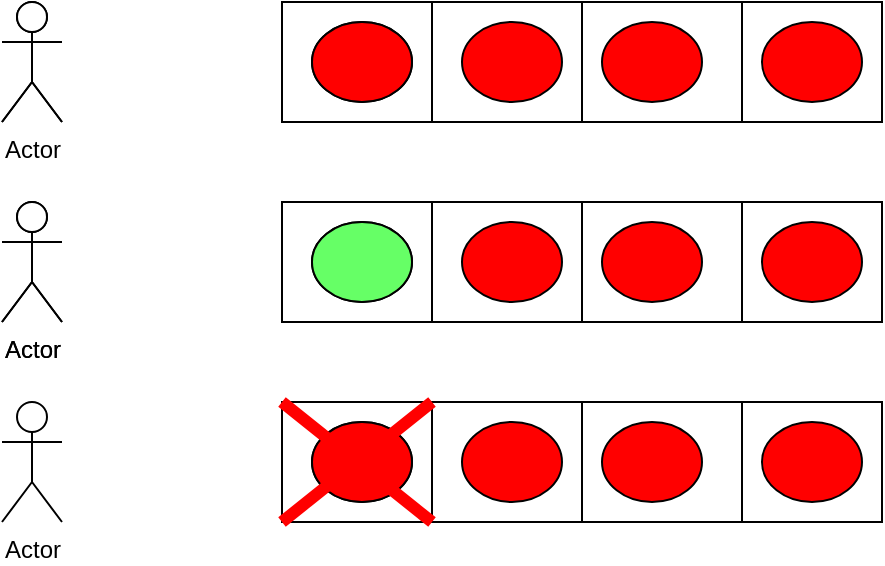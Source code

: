 <mxfile version="14.4.2" type="device"><diagram id="4rcS-MQVCASyojLaSPTK" name="Page-1"><mxGraphModel dx="1086" dy="539" grid="1" gridSize="10" guides="1" tooltips="1" connect="1" arrows="1" fold="1" page="1" pageScale="1" pageWidth="850" pageHeight="1100" math="0" shadow="0"><root><mxCell id="0"/><mxCell id="1" parent="0"/><mxCell id="JPXrCHJd9vRR7fG48rSe-1" value="" style="rounded=0;whiteSpace=wrap;html=1;" vertex="1" parent="1"><mxGeometry x="360" y="80" width="300" height="60" as="geometry"/></mxCell><mxCell id="JPXrCHJd9vRR7fG48rSe-2" value="" style="endArrow=none;html=1;entryX=0.25;entryY=0;entryDx=0;entryDy=0;exitX=0.25;exitY=1;exitDx=0;exitDy=0;" edge="1" parent="1" source="JPXrCHJd9vRR7fG48rSe-1" target="JPXrCHJd9vRR7fG48rSe-1"><mxGeometry width="50" height="50" relative="1" as="geometry"><mxPoint x="400" y="380" as="sourcePoint"/><mxPoint x="450" y="330" as="targetPoint"/></mxGeometry></mxCell><mxCell id="JPXrCHJd9vRR7fG48rSe-3" value="" style="endArrow=none;html=1;entryX=0.25;entryY=0;entryDx=0;entryDy=0;exitX=0.25;exitY=1;exitDx=0;exitDy=0;" edge="1" parent="1"><mxGeometry width="50" height="50" relative="1" as="geometry"><mxPoint x="435" y="140" as="sourcePoint"/><mxPoint x="435" y="80" as="targetPoint"/><Array as="points"><mxPoint x="435" y="110"/></Array></mxGeometry></mxCell><mxCell id="JPXrCHJd9vRR7fG48rSe-4" value="" style="endArrow=none;html=1;entryX=0.25;entryY=0;entryDx=0;entryDy=0;exitX=0.25;exitY=1;exitDx=0;exitDy=0;" edge="1" parent="1"><mxGeometry width="50" height="50" relative="1" as="geometry"><mxPoint x="435" y="140" as="sourcePoint"/><mxPoint x="435" y="80" as="targetPoint"/><Array as="points"><mxPoint x="435" y="110"/></Array></mxGeometry></mxCell><mxCell id="JPXrCHJd9vRR7fG48rSe-5" value="" style="endArrow=none;html=1;entryX=0.5;entryY=0;entryDx=0;entryDy=0;exitX=0.5;exitY=1;exitDx=0;exitDy=0;" edge="1" parent="1" source="JPXrCHJd9vRR7fG48rSe-1" target="JPXrCHJd9vRR7fG48rSe-1"><mxGeometry width="50" height="50" relative="1" as="geometry"><mxPoint x="445" y="150" as="sourcePoint"/><mxPoint x="445" y="90" as="targetPoint"/><Array as="points"/></mxGeometry></mxCell><mxCell id="JPXrCHJd9vRR7fG48rSe-6" value="" style="endArrow=none;html=1;entryX=0.5;entryY=0;entryDx=0;entryDy=0;exitX=0.5;exitY=1;exitDx=0;exitDy=0;" edge="1" parent="1"><mxGeometry width="50" height="50" relative="1" as="geometry"><mxPoint x="510" y="140" as="sourcePoint"/><mxPoint x="510" y="80" as="targetPoint"/><Array as="points"/></mxGeometry></mxCell><mxCell id="JPXrCHJd9vRR7fG48rSe-7" value="" style="endArrow=none;html=1;entryX=0.5;entryY=0;entryDx=0;entryDy=0;exitX=0.5;exitY=1;exitDx=0;exitDy=0;" edge="1" parent="1"><mxGeometry width="50" height="50" relative="1" as="geometry"><mxPoint x="590" y="140" as="sourcePoint"/><mxPoint x="590" y="80" as="targetPoint"/><Array as="points"/></mxGeometry></mxCell><mxCell id="JPXrCHJd9vRR7fG48rSe-8" value="Actor" style="shape=umlActor;verticalLabelPosition=bottom;verticalAlign=top;html=1;outlineConnect=0;" vertex="1" parent="1"><mxGeometry x="220" y="80" width="30" height="60" as="geometry"/></mxCell><mxCell id="JPXrCHJd9vRR7fG48rSe-9" value="" style="ellipse;whiteSpace=wrap;html=1;fillColor=#FF0000;" vertex="1" parent="1"><mxGeometry x="375" y="90" width="50" height="40" as="geometry"/></mxCell><mxCell id="JPXrCHJd9vRR7fG48rSe-10" value="" style="ellipse;whiteSpace=wrap;html=1;fillColor=#FF0000;" vertex="1" parent="1"><mxGeometry x="375" y="90" width="50" height="40" as="geometry"/></mxCell><mxCell id="JPXrCHJd9vRR7fG48rSe-11" value="" style="ellipse;whiteSpace=wrap;html=1;fillColor=#FF0000;" vertex="1" parent="1"><mxGeometry x="450" y="90" width="50" height="40" as="geometry"/></mxCell><mxCell id="JPXrCHJd9vRR7fG48rSe-12" value="" style="ellipse;whiteSpace=wrap;html=1;fillColor=#FF0000;" vertex="1" parent="1"><mxGeometry x="520" y="90" width="50" height="40" as="geometry"/></mxCell><mxCell id="JPXrCHJd9vRR7fG48rSe-13" value="" style="ellipse;whiteSpace=wrap;html=1;fillColor=#FF0000;" vertex="1" parent="1"><mxGeometry x="600" y="90" width="50" height="40" as="geometry"/></mxCell><mxCell id="JPXrCHJd9vRR7fG48rSe-14" value="" style="rounded=0;whiteSpace=wrap;html=1;" vertex="1" parent="1"><mxGeometry x="360" y="80" width="300" height="60" as="geometry"/></mxCell><mxCell id="JPXrCHJd9vRR7fG48rSe-15" value="" style="endArrow=none;html=1;entryX=0.25;entryY=0;entryDx=0;entryDy=0;exitX=0.25;exitY=1;exitDx=0;exitDy=0;" edge="1" parent="1" source="JPXrCHJd9vRR7fG48rSe-14" target="JPXrCHJd9vRR7fG48rSe-14"><mxGeometry width="50" height="50" relative="1" as="geometry"><mxPoint x="400" y="380" as="sourcePoint"/><mxPoint x="450" y="330" as="targetPoint"/></mxGeometry></mxCell><mxCell id="JPXrCHJd9vRR7fG48rSe-16" value="" style="endArrow=none;html=1;entryX=0.25;entryY=0;entryDx=0;entryDy=0;exitX=0.25;exitY=1;exitDx=0;exitDy=0;" edge="1" parent="1"><mxGeometry width="50" height="50" relative="1" as="geometry"><mxPoint x="435" y="140" as="sourcePoint"/><mxPoint x="435" y="80" as="targetPoint"/><Array as="points"><mxPoint x="435" y="110"/></Array></mxGeometry></mxCell><mxCell id="JPXrCHJd9vRR7fG48rSe-17" value="" style="endArrow=none;html=1;entryX=0.25;entryY=0;entryDx=0;entryDy=0;exitX=0.25;exitY=1;exitDx=0;exitDy=0;" edge="1" parent="1"><mxGeometry width="50" height="50" relative="1" as="geometry"><mxPoint x="435" y="140" as="sourcePoint"/><mxPoint x="435" y="80" as="targetPoint"/><Array as="points"><mxPoint x="435" y="110"/></Array></mxGeometry></mxCell><mxCell id="JPXrCHJd9vRR7fG48rSe-18" value="" style="endArrow=none;html=1;entryX=0.5;entryY=0;entryDx=0;entryDy=0;exitX=0.5;exitY=1;exitDx=0;exitDy=0;" edge="1" parent="1" source="JPXrCHJd9vRR7fG48rSe-14" target="JPXrCHJd9vRR7fG48rSe-14"><mxGeometry width="50" height="50" relative="1" as="geometry"><mxPoint x="445" y="150" as="sourcePoint"/><mxPoint x="445" y="90" as="targetPoint"/><Array as="points"/></mxGeometry></mxCell><mxCell id="JPXrCHJd9vRR7fG48rSe-19" value="" style="endArrow=none;html=1;entryX=0.5;entryY=0;entryDx=0;entryDy=0;exitX=0.5;exitY=1;exitDx=0;exitDy=0;" edge="1" parent="1"><mxGeometry width="50" height="50" relative="1" as="geometry"><mxPoint x="510" y="140" as="sourcePoint"/><mxPoint x="510" y="80" as="targetPoint"/><Array as="points"/></mxGeometry></mxCell><mxCell id="JPXrCHJd9vRR7fG48rSe-20" value="" style="endArrow=none;html=1;entryX=0.5;entryY=0;entryDx=0;entryDy=0;exitX=0.5;exitY=1;exitDx=0;exitDy=0;" edge="1" parent="1"><mxGeometry width="50" height="50" relative="1" as="geometry"><mxPoint x="590" y="140" as="sourcePoint"/><mxPoint x="590" y="80" as="targetPoint"/><Array as="points"/></mxGeometry></mxCell><mxCell id="JPXrCHJd9vRR7fG48rSe-21" value="" style="shape=umlActor;verticalLabelPosition=bottom;verticalAlign=top;html=1;outlineConnect=0;" vertex="1" parent="1"><mxGeometry x="220" y="80" width="30" height="60" as="geometry"/></mxCell><mxCell id="JPXrCHJd9vRR7fG48rSe-22" value="" style="ellipse;whiteSpace=wrap;html=1;fillColor=#FF0000;" vertex="1" parent="1"><mxGeometry x="375" y="90" width="50" height="40" as="geometry"/></mxCell><mxCell id="JPXrCHJd9vRR7fG48rSe-23" value="" style="ellipse;whiteSpace=wrap;html=1;fillColor=#FF0000;" vertex="1" parent="1"><mxGeometry x="375" y="90" width="50" height="40" as="geometry"/></mxCell><mxCell id="JPXrCHJd9vRR7fG48rSe-24" value="" style="ellipse;whiteSpace=wrap;html=1;fillColor=#FF0000;" vertex="1" parent="1"><mxGeometry x="450" y="90" width="50" height="40" as="geometry"/></mxCell><mxCell id="JPXrCHJd9vRR7fG48rSe-25" value="" style="ellipse;whiteSpace=wrap;html=1;fillColor=#FF0000;" vertex="1" parent="1"><mxGeometry x="520" y="90" width="50" height="40" as="geometry"/></mxCell><mxCell id="JPXrCHJd9vRR7fG48rSe-26" value="" style="ellipse;whiteSpace=wrap;html=1;fillColor=#FF0000;" vertex="1" parent="1"><mxGeometry x="600" y="90" width="50" height="40" as="geometry"/></mxCell><mxCell id="JPXrCHJd9vRR7fG48rSe-27" value="" style="rounded=0;whiteSpace=wrap;html=1;" vertex="1" parent="1"><mxGeometry x="360" y="180" width="300" height="60" as="geometry"/></mxCell><mxCell id="JPXrCHJd9vRR7fG48rSe-28" value="" style="endArrow=none;html=1;entryX=0.25;entryY=0;entryDx=0;entryDy=0;exitX=0.25;exitY=1;exitDx=0;exitDy=0;" edge="1" parent="1" source="JPXrCHJd9vRR7fG48rSe-27" target="JPXrCHJd9vRR7fG48rSe-27"><mxGeometry width="50" height="50" relative="1" as="geometry"><mxPoint x="400" y="480" as="sourcePoint"/><mxPoint x="450" y="430" as="targetPoint"/></mxGeometry></mxCell><mxCell id="JPXrCHJd9vRR7fG48rSe-29" value="" style="endArrow=none;html=1;entryX=0.25;entryY=0;entryDx=0;entryDy=0;exitX=0.25;exitY=1;exitDx=0;exitDy=0;" edge="1" parent="1"><mxGeometry width="50" height="50" relative="1" as="geometry"><mxPoint x="435" y="240" as="sourcePoint"/><mxPoint x="435" y="180" as="targetPoint"/><Array as="points"><mxPoint x="435" y="210"/></Array></mxGeometry></mxCell><mxCell id="JPXrCHJd9vRR7fG48rSe-30" value="" style="endArrow=none;html=1;entryX=0.25;entryY=0;entryDx=0;entryDy=0;exitX=0.25;exitY=1;exitDx=0;exitDy=0;" edge="1" parent="1"><mxGeometry width="50" height="50" relative="1" as="geometry"><mxPoint x="435" y="240" as="sourcePoint"/><mxPoint x="435" y="180" as="targetPoint"/><Array as="points"><mxPoint x="435" y="210"/></Array></mxGeometry></mxCell><mxCell id="JPXrCHJd9vRR7fG48rSe-31" value="" style="endArrow=none;html=1;entryX=0.5;entryY=0;entryDx=0;entryDy=0;exitX=0.5;exitY=1;exitDx=0;exitDy=0;" edge="1" parent="1" source="JPXrCHJd9vRR7fG48rSe-27" target="JPXrCHJd9vRR7fG48rSe-27"><mxGeometry width="50" height="50" relative="1" as="geometry"><mxPoint x="445" y="250" as="sourcePoint"/><mxPoint x="445" y="190" as="targetPoint"/><Array as="points"/></mxGeometry></mxCell><mxCell id="JPXrCHJd9vRR7fG48rSe-32" value="" style="endArrow=none;html=1;entryX=0.5;entryY=0;entryDx=0;entryDy=0;exitX=0.5;exitY=1;exitDx=0;exitDy=0;" edge="1" parent="1"><mxGeometry width="50" height="50" relative="1" as="geometry"><mxPoint x="510" y="240" as="sourcePoint"/><mxPoint x="510" y="180" as="targetPoint"/><Array as="points"/></mxGeometry></mxCell><mxCell id="JPXrCHJd9vRR7fG48rSe-33" value="" style="endArrow=none;html=1;entryX=0.5;entryY=0;entryDx=0;entryDy=0;exitX=0.5;exitY=1;exitDx=0;exitDy=0;" edge="1" parent="1"><mxGeometry width="50" height="50" relative="1" as="geometry"><mxPoint x="590" y="240" as="sourcePoint"/><mxPoint x="590" y="180" as="targetPoint"/><Array as="points"/></mxGeometry></mxCell><mxCell id="JPXrCHJd9vRR7fG48rSe-34" value="Actor" style="shape=umlActor;verticalLabelPosition=bottom;verticalAlign=top;html=1;outlineConnect=0;" vertex="1" parent="1"><mxGeometry x="220" y="180" width="30" height="60" as="geometry"/></mxCell><mxCell id="JPXrCHJd9vRR7fG48rSe-35" value="" style="ellipse;whiteSpace=wrap;html=1;fillColor=#FF0000;" vertex="1" parent="1"><mxGeometry x="375" y="190" width="50" height="40" as="geometry"/></mxCell><mxCell id="JPXrCHJd9vRR7fG48rSe-36" value="" style="ellipse;whiteSpace=wrap;html=1;fillColor=#FF0000;" vertex="1" parent="1"><mxGeometry x="375" y="190" width="50" height="40" as="geometry"/></mxCell><mxCell id="JPXrCHJd9vRR7fG48rSe-37" value="" style="ellipse;whiteSpace=wrap;html=1;fillColor=#FF0000;" vertex="1" parent="1"><mxGeometry x="450" y="190" width="50" height="40" as="geometry"/></mxCell><mxCell id="JPXrCHJd9vRR7fG48rSe-38" value="" style="ellipse;whiteSpace=wrap;html=1;fillColor=#FF0000;" vertex="1" parent="1"><mxGeometry x="520" y="190" width="50" height="40" as="geometry"/></mxCell><mxCell id="JPXrCHJd9vRR7fG48rSe-39" value="" style="ellipse;whiteSpace=wrap;html=1;fillColor=#FF0000;" vertex="1" parent="1"><mxGeometry x="600" y="190" width="50" height="40" as="geometry"/></mxCell><mxCell id="JPXrCHJd9vRR7fG48rSe-53" value="" style="rounded=0;whiteSpace=wrap;html=1;" vertex="1" parent="1"><mxGeometry x="360" y="180" width="300" height="60" as="geometry"/></mxCell><mxCell id="JPXrCHJd9vRR7fG48rSe-54" value="" style="endArrow=none;html=1;entryX=0.25;entryY=0;entryDx=0;entryDy=0;exitX=0.25;exitY=1;exitDx=0;exitDy=0;" edge="1" parent="1" source="JPXrCHJd9vRR7fG48rSe-53" target="JPXrCHJd9vRR7fG48rSe-53"><mxGeometry width="50" height="50" relative="1" as="geometry"><mxPoint x="400" y="480" as="sourcePoint"/><mxPoint x="450" y="430" as="targetPoint"/></mxGeometry></mxCell><mxCell id="JPXrCHJd9vRR7fG48rSe-55" value="" style="endArrow=none;html=1;entryX=0.25;entryY=0;entryDx=0;entryDy=0;exitX=0.25;exitY=1;exitDx=0;exitDy=0;" edge="1" parent="1"><mxGeometry width="50" height="50" relative="1" as="geometry"><mxPoint x="435" y="240" as="sourcePoint"/><mxPoint x="435" y="180" as="targetPoint"/><Array as="points"><mxPoint x="435" y="210"/></Array></mxGeometry></mxCell><mxCell id="JPXrCHJd9vRR7fG48rSe-56" value="" style="endArrow=none;html=1;entryX=0.25;entryY=0;entryDx=0;entryDy=0;exitX=0.25;exitY=1;exitDx=0;exitDy=0;" edge="1" parent="1"><mxGeometry width="50" height="50" relative="1" as="geometry"><mxPoint x="435" y="240" as="sourcePoint"/><mxPoint x="435" y="180" as="targetPoint"/><Array as="points"><mxPoint x="435" y="210"/></Array></mxGeometry></mxCell><mxCell id="JPXrCHJd9vRR7fG48rSe-57" value="" style="endArrow=none;html=1;entryX=0.5;entryY=0;entryDx=0;entryDy=0;exitX=0.5;exitY=1;exitDx=0;exitDy=0;" edge="1" parent="1" source="JPXrCHJd9vRR7fG48rSe-53" target="JPXrCHJd9vRR7fG48rSe-53"><mxGeometry width="50" height="50" relative="1" as="geometry"><mxPoint x="445" y="250" as="sourcePoint"/><mxPoint x="445" y="190" as="targetPoint"/><Array as="points"/></mxGeometry></mxCell><mxCell id="JPXrCHJd9vRR7fG48rSe-58" value="" style="endArrow=none;html=1;entryX=0.5;entryY=0;entryDx=0;entryDy=0;exitX=0.5;exitY=1;exitDx=0;exitDy=0;" edge="1" parent="1"><mxGeometry width="50" height="50" relative="1" as="geometry"><mxPoint x="510" y="240" as="sourcePoint"/><mxPoint x="510" y="180" as="targetPoint"/><Array as="points"/></mxGeometry></mxCell><mxCell id="JPXrCHJd9vRR7fG48rSe-59" value="" style="endArrow=none;html=1;entryX=0.5;entryY=0;entryDx=0;entryDy=0;exitX=0.5;exitY=1;exitDx=0;exitDy=0;" edge="1" parent="1"><mxGeometry width="50" height="50" relative="1" as="geometry"><mxPoint x="590" y="240" as="sourcePoint"/><mxPoint x="590" y="180" as="targetPoint"/><Array as="points"/></mxGeometry></mxCell><mxCell id="JPXrCHJd9vRR7fG48rSe-60" value="Actor" style="shape=umlActor;verticalLabelPosition=bottom;verticalAlign=top;html=1;outlineConnect=0;" vertex="1" parent="1"><mxGeometry x="220" y="180" width="30" height="60" as="geometry"/></mxCell><mxCell id="JPXrCHJd9vRR7fG48rSe-61" value="" style="ellipse;whiteSpace=wrap;html=1;fillColor=#FF0000;" vertex="1" parent="1"><mxGeometry x="375" y="190" width="50" height="40" as="geometry"/></mxCell><mxCell id="JPXrCHJd9vRR7fG48rSe-62" value="" style="ellipse;whiteSpace=wrap;html=1;fillColor=#66FF66;" vertex="1" parent="1"><mxGeometry x="375" y="190" width="50" height="40" as="geometry"/></mxCell><mxCell id="JPXrCHJd9vRR7fG48rSe-63" value="" style="ellipse;whiteSpace=wrap;html=1;fillColor=#FF0000;" vertex="1" parent="1"><mxGeometry x="450" y="190" width="50" height="40" as="geometry"/></mxCell><mxCell id="JPXrCHJd9vRR7fG48rSe-64" value="" style="ellipse;whiteSpace=wrap;html=1;fillColor=#FF0000;" vertex="1" parent="1"><mxGeometry x="520" y="190" width="50" height="40" as="geometry"/></mxCell><mxCell id="JPXrCHJd9vRR7fG48rSe-65" value="" style="ellipse;whiteSpace=wrap;html=1;fillColor=#FF0000;" vertex="1" parent="1"><mxGeometry x="600" y="190" width="50" height="40" as="geometry"/></mxCell><mxCell id="JPXrCHJd9vRR7fG48rSe-66" value="" style="rounded=0;whiteSpace=wrap;html=1;" vertex="1" parent="1"><mxGeometry x="360" y="280" width="300" height="60" as="geometry"/></mxCell><mxCell id="JPXrCHJd9vRR7fG48rSe-67" value="" style="endArrow=none;html=1;entryX=0.25;entryY=0;entryDx=0;entryDy=0;exitX=0.25;exitY=1;exitDx=0;exitDy=0;" edge="1" parent="1" source="JPXrCHJd9vRR7fG48rSe-66" target="JPXrCHJd9vRR7fG48rSe-66"><mxGeometry width="50" height="50" relative="1" as="geometry"><mxPoint x="400" y="580" as="sourcePoint"/><mxPoint x="450" y="530" as="targetPoint"/></mxGeometry></mxCell><mxCell id="JPXrCHJd9vRR7fG48rSe-68" value="" style="endArrow=none;html=1;entryX=0.25;entryY=0;entryDx=0;entryDy=0;exitX=0.25;exitY=1;exitDx=0;exitDy=0;" edge="1" parent="1"><mxGeometry width="50" height="50" relative="1" as="geometry"><mxPoint x="435" y="340" as="sourcePoint"/><mxPoint x="435" y="280" as="targetPoint"/><Array as="points"><mxPoint x="435" y="310"/></Array></mxGeometry></mxCell><mxCell id="JPXrCHJd9vRR7fG48rSe-69" value="" style="endArrow=none;html=1;entryX=0.25;entryY=0;entryDx=0;entryDy=0;exitX=0.25;exitY=1;exitDx=0;exitDy=0;" edge="1" parent="1"><mxGeometry width="50" height="50" relative="1" as="geometry"><mxPoint x="435" y="340" as="sourcePoint"/><mxPoint x="435" y="280" as="targetPoint"/><Array as="points"><mxPoint x="435" y="310"/></Array></mxGeometry></mxCell><mxCell id="JPXrCHJd9vRR7fG48rSe-70" value="" style="endArrow=none;html=1;entryX=0.5;entryY=0;entryDx=0;entryDy=0;exitX=0.5;exitY=1;exitDx=0;exitDy=0;" edge="1" parent="1" source="JPXrCHJd9vRR7fG48rSe-66" target="JPXrCHJd9vRR7fG48rSe-66"><mxGeometry width="50" height="50" relative="1" as="geometry"><mxPoint x="445" y="350" as="sourcePoint"/><mxPoint x="445" y="290" as="targetPoint"/><Array as="points"/></mxGeometry></mxCell><mxCell id="JPXrCHJd9vRR7fG48rSe-71" value="" style="endArrow=none;html=1;entryX=0.5;entryY=0;entryDx=0;entryDy=0;exitX=0.5;exitY=1;exitDx=0;exitDy=0;" edge="1" parent="1"><mxGeometry width="50" height="50" relative="1" as="geometry"><mxPoint x="510" y="340" as="sourcePoint"/><mxPoint x="510" y="280" as="targetPoint"/><Array as="points"/></mxGeometry></mxCell><mxCell id="JPXrCHJd9vRR7fG48rSe-72" value="" style="endArrow=none;html=1;entryX=0.5;entryY=0;entryDx=0;entryDy=0;exitX=0.5;exitY=1;exitDx=0;exitDy=0;" edge="1" parent="1"><mxGeometry width="50" height="50" relative="1" as="geometry"><mxPoint x="590" y="340" as="sourcePoint"/><mxPoint x="590" y="280" as="targetPoint"/><Array as="points"/></mxGeometry></mxCell><mxCell id="JPXrCHJd9vRR7fG48rSe-73" value="Actor" style="shape=umlActor;verticalLabelPosition=bottom;verticalAlign=top;html=1;outlineConnect=0;" vertex="1" parent="1"><mxGeometry x="220" y="280" width="30" height="60" as="geometry"/></mxCell><mxCell id="JPXrCHJd9vRR7fG48rSe-74" value="" style="ellipse;whiteSpace=wrap;html=1;fillColor=#FF0000;" vertex="1" parent="1"><mxGeometry x="375" y="290" width="50" height="40" as="geometry"/></mxCell><mxCell id="JPXrCHJd9vRR7fG48rSe-75" value="" style="ellipse;whiteSpace=wrap;html=1;fillColor=#FF0000;" vertex="1" parent="1"><mxGeometry x="375" y="290" width="50" height="40" as="geometry"/></mxCell><mxCell id="JPXrCHJd9vRR7fG48rSe-76" value="" style="ellipse;whiteSpace=wrap;html=1;fillColor=#FF0000;" vertex="1" parent="1"><mxGeometry x="450" y="290" width="50" height="40" as="geometry"/></mxCell><mxCell id="JPXrCHJd9vRR7fG48rSe-77" value="" style="ellipse;whiteSpace=wrap;html=1;fillColor=#FF0000;" vertex="1" parent="1"><mxGeometry x="520" y="290" width="50" height="40" as="geometry"/></mxCell><mxCell id="JPXrCHJd9vRR7fG48rSe-78" value="" style="ellipse;whiteSpace=wrap;html=1;fillColor=#FF0000;" vertex="1" parent="1"><mxGeometry x="600" y="290" width="50" height="40" as="geometry"/></mxCell><mxCell id="JPXrCHJd9vRR7fG48rSe-83" value="" style="endArrow=none;html=1;strokeWidth=6;strokeColor=#FF0000;entryX=0.25;entryY=1;entryDx=0;entryDy=0;exitX=0;exitY=0;exitDx=0;exitDy=0;" edge="1" parent="1" source="JPXrCHJd9vRR7fG48rSe-66" target="JPXrCHJd9vRR7fG48rSe-66"><mxGeometry width="50" height="50" relative="1" as="geometry"><mxPoint x="350" y="265" as="sourcePoint"/><mxPoint x="450" y="355" as="targetPoint"/></mxGeometry></mxCell><mxCell id="JPXrCHJd9vRR7fG48rSe-84" value="" style="endArrow=none;html=1;strokeWidth=6;strokeColor=#FF0000;entryX=0;entryY=1;entryDx=0;entryDy=0;exitX=0.25;exitY=0;exitDx=0;exitDy=0;" edge="1" parent="1" source="JPXrCHJd9vRR7fG48rSe-66" target="JPXrCHJd9vRR7fG48rSe-66"><mxGeometry width="50" height="50" relative="1" as="geometry"><mxPoint x="430" y="280" as="sourcePoint"/><mxPoint x="360" y="365" as="targetPoint"/></mxGeometry></mxCell></root></mxGraphModel></diagram></mxfile>